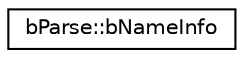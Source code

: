 digraph "Graphical Class Hierarchy"
{
  edge [fontname="Helvetica",fontsize="10",labelfontname="Helvetica",labelfontsize="10"];
  node [fontname="Helvetica",fontsize="10",shape=record];
  rankdir="LR";
  Node1 [label="bParse::bNameInfo",height=0.2,width=0.4,color="black", fillcolor="white", style="filled",URL="$structb_parse_1_1b_name_info.html"];
}
